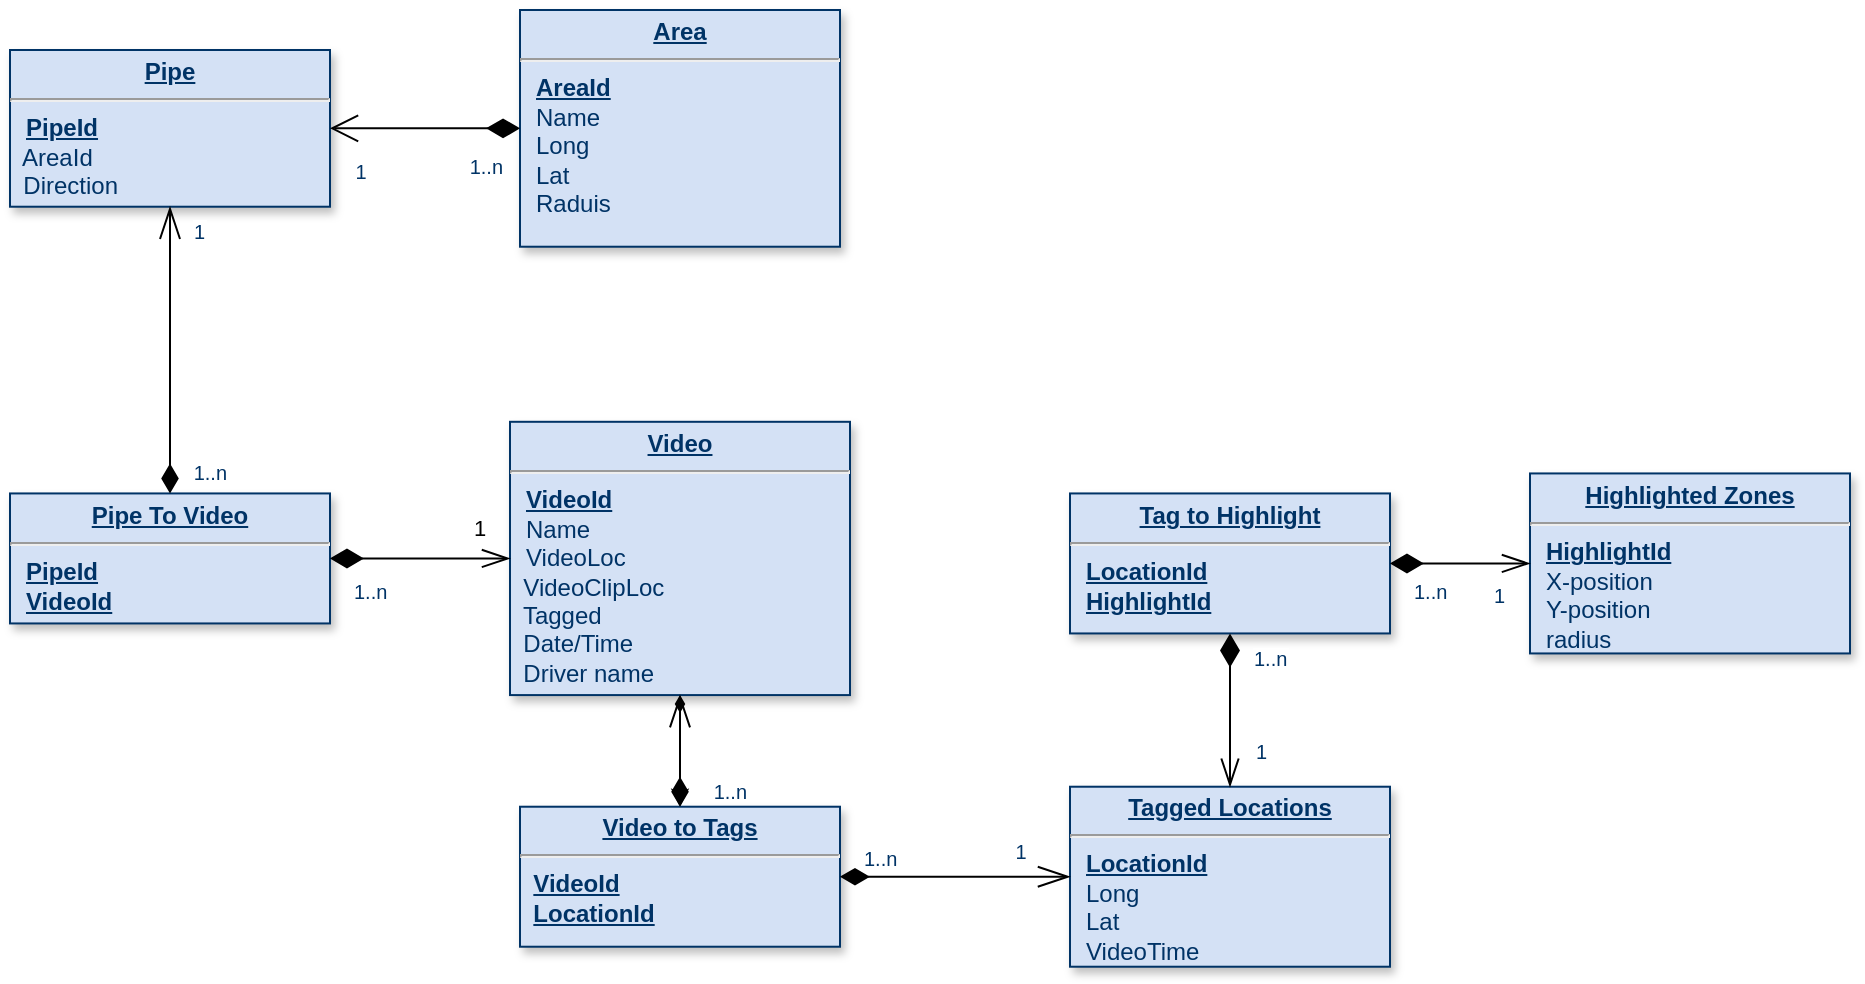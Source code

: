 <mxfile version="13.1.3" type="google"><diagram name="Page-1" id="efa7a0a1-bf9b-a30e-e6df-94a7791c09e9"><mxGraphModel dx="2062" dy="774" grid="1" gridSize="10" guides="1" tooltips="1" connect="1" arrows="1" fold="1" page="1" pageScale="1" pageWidth="826" pageHeight="1169" background="#ffffff" math="0" shadow="0"><root><mxCell id="0"/><mxCell id="1" parent="0"/><mxCell id="gqam26c66_S_XoyKUkc0-114" value="" style="edgeStyle=orthogonalEdgeStyle;rounded=0;orthogonalLoop=1;jettySize=auto;html=1;startArrow=diamondThin;startFill=1;strokeColor=#000000;" parent="1" source="20" target="24" edge="1"><mxGeometry relative="1" as="geometry"><Array as="points"><mxPoint x="335" y="358.36"/><mxPoint x="335" y="358.36"/></Array></mxGeometry></mxCell><mxCell id="20" value="&lt;p style=&quot;margin: 0px ; margin-top: 4px ; text-align: center ; text-decoration: underline&quot;&gt;&lt;strong&gt;Video&lt;/strong&gt;&lt;/p&gt;&lt;hr&gt;&lt;p style=&quot;margin: 0px ; margin-left: 8px&quot;&gt;&lt;u&gt;&lt;b&gt;VideoId&lt;/b&gt;&lt;/u&gt;&lt;br&gt;&lt;/p&gt;&lt;p style=&quot;margin: 0px ; margin-left: 8px&quot;&gt;Name&lt;/p&gt;&lt;p style=&quot;margin: 0px ; margin-left: 8px&quot;&gt;VideoLoc&lt;br&gt;&lt;/p&gt;&lt;div&gt;&amp;nbsp; VideoClipLoc&lt;/div&gt;&lt;div&gt;&amp;nbsp; Tagged&lt;/div&gt;&lt;div&gt;&amp;nbsp; Date/Time&lt;/div&gt;&lt;div&gt;&amp;nbsp; Driver name&lt;/div&gt;" style="verticalAlign=top;align=left;overflow=fill;fontSize=12;fontFamily=Helvetica;html=1;strokeColor=#003366;shadow=1;fillColor=#D4E1F5;fontColor=#003366" parent="1" vertex="1"><mxGeometry x="250" y="205.9" width="170" height="136.64" as="geometry"/></mxCell><mxCell id="21" value="&lt;p style=&quot;margin: 0px ; margin-top: 4px ; text-align: center ; text-decoration: underline&quot;&gt;&lt;strong&gt;Pipe To Video&lt;br&gt;&lt;/strong&gt;&lt;/p&gt;&lt;hr&gt;&lt;p style=&quot;margin: 0px ; margin-left: 8px&quot;&gt;&lt;u&gt;&lt;b&gt;PipeId&lt;br&gt;&lt;/b&gt;&lt;/u&gt;&lt;/p&gt;&lt;p style=&quot;margin: 0px ; margin-left: 8px&quot;&gt;&lt;u&gt;&lt;b&gt;VideoId&lt;/b&gt;&lt;/u&gt;&lt;/p&gt;" style="verticalAlign=top;align=left;overflow=fill;fontSize=12;fontFamily=Helvetica;html=1;strokeColor=#003366;shadow=1;fillColor=#D4E1F5;fontColor=#003366" parent="1" vertex="1"><mxGeometry y="241.72" width="160" height="65" as="geometry"/></mxCell><mxCell id="23" value="&lt;p style=&quot;margin: 0px ; margin-top: 4px ; text-align: center ; text-decoration: underline&quot;&gt;&lt;strong&gt;Area&lt;br&gt;&lt;/strong&gt;&lt;/p&gt;&lt;hr&gt;&lt;p style=&quot;margin: 0px ; margin-left: 8px&quot;&gt;&lt;u&gt;&lt;b&gt;AreaId&lt;/b&gt;&lt;/u&gt;&lt;br&gt;&lt;/p&gt;&lt;p style=&quot;margin: 0px ; margin-left: 8px&quot;&gt;Name&lt;/p&gt;&lt;p style=&quot;margin: 0px ; margin-left: 8px&quot;&gt;Long&lt;/p&gt;&lt;p style=&quot;margin: 0px ; margin-left: 8px&quot;&gt;Lat&lt;/p&gt;&lt;p style=&quot;margin: 0px ; margin-left: 8px&quot;&gt;Raduis&lt;br&gt;&lt;/p&gt;" style="verticalAlign=top;align=left;overflow=fill;fontSize=12;fontFamily=Helvetica;html=1;strokeColor=#003366;shadow=1;fillColor=#D4E1F5;fontColor=#003366" parent="1" vertex="1"><mxGeometry x="255" width="160" height="118.36" as="geometry"/></mxCell><mxCell id="24" value="&lt;p style=&quot;margin: 0px ; margin-top: 4px ; text-align: center ; text-decoration: underline&quot;&gt;&lt;strong&gt;Video to Tags&lt;br&gt;&lt;/strong&gt;&lt;/p&gt;&lt;hr&gt;&lt;div&gt;&amp;nbsp; &lt;u&gt;&lt;b&gt;VideoId&lt;/b&gt;&lt;/u&gt;&lt;/div&gt;&lt;div&gt;&lt;i&gt;&lt;b&gt;&amp;nbsp; &lt;/b&gt;&lt;/i&gt;&lt;u&gt;&lt;b&gt;LocationId&lt;/b&gt;&lt;/u&gt;&lt;br&gt;&lt;/div&gt;" style="verticalAlign=top;align=left;overflow=fill;fontSize=12;fontFamily=Helvetica;html=1;strokeColor=#003366;shadow=1;fillColor=#D4E1F5;fontColor=#003366" parent="1" vertex="1"><mxGeometry x="255" y="398.36" width="160" height="70" as="geometry"/></mxCell><mxCell id="25" value="&lt;p style=&quot;margin: 0px ; margin-top: 4px ; text-align: center ; text-decoration: underline&quot;&gt;&lt;strong&gt;Pipe&lt;br&gt;&lt;/strong&gt;&lt;/p&gt;&lt;hr&gt;&lt;p style=&quot;margin: 0px ; margin-left: 8px&quot;&gt;&lt;b&gt;&lt;u&gt;PipeId&lt;/u&gt;&lt;/b&gt;&lt;br&gt;&lt;/p&gt;&lt;div&gt;&amp;nbsp; AreaId&lt;/div&gt;&lt;div&gt;&amp;nbsp; Direction&lt;br&gt;&lt;/div&gt;" style="verticalAlign=top;align=left;overflow=fill;fontSize=12;fontFamily=Helvetica;html=1;strokeColor=#003366;shadow=1;fillColor=#D4E1F5;fontColor=#003366" parent="1" vertex="1"><mxGeometry y="20" width="160" height="78.36" as="geometry"/></mxCell><mxCell id="28" value="&lt;p style=&quot;margin: 0px ; margin-top: 4px ; text-align: center ; text-decoration: underline&quot;&gt;&lt;strong&gt;Highlighted Zones&lt;br&gt;&lt;/strong&gt;&lt;/p&gt;&lt;hr&gt;&lt;p style=&quot;margin: 0px ; margin-left: 8px&quot;&gt;&lt;u&gt;&lt;b&gt;HighlightId&lt;/b&gt;&lt;/u&gt;&lt;/p&gt;&lt;p style=&quot;margin: 0px ; margin-left: 8px&quot;&gt;X-position&lt;br&gt;&lt;/p&gt;&lt;p style=&quot;margin: 0px ; margin-left: 8px&quot;&gt;Y-position&lt;/p&gt;&lt;p style=&quot;margin: 0px ; margin-left: 8px&quot;&gt;radius&lt;/p&gt;" style="verticalAlign=top;align=left;overflow=fill;fontSize=12;fontFamily=Helvetica;html=1;strokeColor=#003366;shadow=1;fillColor=#D4E1F5;fontColor=#003366" parent="1" vertex="1"><mxGeometry x="760" y="231.72" width="160" height="90" as="geometry"/></mxCell><mxCell id="29" value="&lt;p style=&quot;margin: 4px 0px 0px ; text-align: center&quot;&gt;&lt;u&gt;&lt;strong&gt;Tagged Locations&lt;/strong&gt;&lt;/u&gt;&lt;/p&gt;&lt;hr&gt;&lt;p style=&quot;margin: 0px ; margin-left: 8px&quot;&gt;&lt;u&gt;&lt;b&gt;LocationId&lt;/b&gt;&lt;/u&gt;&lt;br&gt;&lt;/p&gt;&lt;p style=&quot;margin: 0px ; margin-left: 8px&quot;&gt;Long&lt;/p&gt;&lt;p style=&quot;margin: 0px ; margin-left: 8px&quot;&gt;Lat&lt;/p&gt;&lt;p style=&quot;margin: 0px ; margin-left: 8px&quot;&gt;VideoTime&lt;br&gt;&lt;/p&gt;" style="verticalAlign=top;align=left;overflow=fill;fontSize=12;fontFamily=Helvetica;html=1;strokeColor=#003366;shadow=1;fillColor=#D4E1F5;fontColor=#003366" parent="1" vertex="1"><mxGeometry x="530" y="388.36" width="160" height="90" as="geometry"/></mxCell><mxCell id="34" value="&lt;p style=&quot;margin: 0px ; margin-top: 4px ; text-align: center ; text-decoration: underline&quot;&gt;&lt;strong&gt;Tag to Highlight&lt;br&gt;&lt;/strong&gt;&lt;/p&gt;&lt;hr&gt;&lt;p style=&quot;margin: 0px ; margin-left: 8px&quot;&gt;&lt;u&gt;&lt;b&gt;LocationId&lt;br&gt;&lt;/b&gt;&lt;/u&gt;&lt;/p&gt;&lt;p style=&quot;margin: 0px ; margin-left: 8px&quot;&gt;&lt;u&gt;&lt;b&gt;HighlightId&lt;/b&gt;&lt;/u&gt;&lt;/p&gt;" style="verticalAlign=top;align=left;overflow=fill;fontSize=12;fontFamily=Helvetica;html=1;strokeColor=#003366;shadow=1;fillColor=#D4E1F5;fontColor=#003366" parent="1" vertex="1"><mxGeometry x="530" y="241.72" width="160" height="70" as="geometry"/></mxCell><mxCell id="36" value="" style="endArrow=open;endSize=12;startArrow=diamondThin;startSize=14;startFill=1;edgeStyle=orthogonalEdgeStyle;entryX=1;entryY=0.5;entryDx=0;entryDy=0;exitX=0;exitY=0.5;exitDx=0;exitDy=0;" parent="1" source="23" target="25" edge="1"><mxGeometry x="250" y="78.36" as="geometry"><mxPoint x="255" y="59.18" as="sourcePoint"/><mxPoint x="410" y="78.36" as="targetPoint"/></mxGeometry></mxCell><mxCell id="38" value="1" style="resizable=0;align=right;verticalAlign=top;labelBackgroundColor=#ffffff;fontSize=10;strokeColor=#003366;shadow=1;fillColor=#D4E1F5;fontColor=#003366" parent="36" connectable="0" vertex="1"><mxGeometry x="1" relative="1" as="geometry"><mxPoint x="19.86" y="9.18" as="offset"/></mxGeometry></mxCell><mxCell id="72" value="" style="endArrow=openThin;endSize=12;startArrow=diamondThin;startSize=14;startFill=1;edgeStyle=orthogonalEdgeStyle;entryX=0.5;entryY=0;rounded=0;entryDx=0;entryDy=0;exitX=0.5;exitY=1;exitDx=0;exitDy=0;endFill=0;" parent="1" source="34" target="29" edge="1"><mxGeometry x="669.36" y="738.36" as="geometry"><mxPoint x="650" y="518.36" as="sourcePoint"/><mxPoint x="829.36" y="738.36" as="targetPoint"/><Array as="points"><mxPoint x="610" y="328.36"/><mxPoint x="610" y="328.36"/></Array></mxGeometry></mxCell><mxCell id="73" value="1..n" style="resizable=0;align=left;verticalAlign=top;labelBackgroundColor=#ffffff;fontSize=10;strokeColor=#003366;shadow=1;fillColor=#D4E1F5;fontColor=#003366" parent="72" connectable="0" vertex="1"><mxGeometry x="-1" relative="1" as="geometry"><mxPoint x="90" y="-33.36" as="offset"/></mxGeometry></mxCell><mxCell id="74" value="1" style="resizable=0;align=right;verticalAlign=top;labelBackgroundColor=#ffffff;fontSize=10;strokeColor=#003366;shadow=1;fillColor=#D4E1F5;fontColor=#003366" parent="72" connectable="0" vertex="1"><mxGeometry x="1" relative="1" as="geometry"><mxPoint x="20.0" y="-29.93" as="offset"/></mxGeometry></mxCell><mxCell id="87" value="" style="endArrow=diamondThin;endSize=12;startArrow=openThin;startSize=14;startFill=0;edgeStyle=orthogonalEdgeStyle;fillColor=#e51400;strokeColor=#000000;endFill=1;" parent="1" source="20" target="24" edge="1"><mxGeometry x="769.36" y="118.36" as="geometry"><mxPoint x="769.36" y="118.36" as="sourcePoint"/><mxPoint x="929.36" y="118.36" as="targetPoint"/></mxGeometry></mxCell><mxCell id="88" value="1..n" style="resizable=0;align=left;verticalAlign=top;labelBackgroundColor=#ffffff;fontSize=10;strokeColor=#003366;shadow=1;fillColor=#D4E1F5;fontColor=#003366" parent="87" connectable="0" vertex="1"><mxGeometry x="-1" relative="1" as="geometry"><mxPoint x="-165" y="-64.18" as="offset"/></mxGeometry></mxCell><mxCell id="89" value="1..n" style="resizable=0;align=right;verticalAlign=top;labelBackgroundColor=#ffffff;fontSize=10;strokeColor=#003366;shadow=1;fillColor=#D4E1F5;fontColor=#003366" parent="87" connectable="0" vertex="1"><mxGeometry x="1" relative="1" as="geometry"><mxPoint x="35.0" y="-20.18" as="offset"/></mxGeometry></mxCell><mxCell id="90" value="" style="endArrow=diamondThin;endSize=12;startArrow=openThin;startSize=14;startFill=0;edgeStyle=orthogonalEdgeStyle;endFill=1;" parent="1" source="25" target="21" edge="1"><mxGeometry x="580" y="426.72" as="geometry"><mxPoint x="580" y="426.72" as="sourcePoint"/><mxPoint x="740" y="426.72" as="targetPoint"/></mxGeometry></mxCell><mxCell id="91" value="1" style="resizable=0;align=left;verticalAlign=top;labelBackgroundColor=#ffffff;fontSize=10;strokeColor=#003366;shadow=1;fillColor=#D4E1F5;fontColor=#003366" parent="90" connectable="0" vertex="1"><mxGeometry x="-1" relative="1" as="geometry"><mxPoint x="10" as="offset"/></mxGeometry></mxCell><mxCell id="92" value="1..n" style="resizable=0;align=right;verticalAlign=top;labelBackgroundColor=#ffffff;fontSize=10;strokeColor=#003366;shadow=1;fillColor=#D4E1F5;fontColor=#003366" parent="90" connectable="0" vertex="1"><mxGeometry x="1" relative="1" as="geometry"><mxPoint x="30" y="-23.0" as="offset"/></mxGeometry></mxCell><mxCell id="99" value="" style="endArrow=diamondThin;endSize=12;startArrow=openThin;startSize=14;startFill=0;edgeStyle=orthogonalEdgeStyle;endFill=1;entryX=1;entryY=0.5;entryDx=0;entryDy=0;exitX=0;exitY=0.5;exitDx=0;exitDy=0;" parent="1" source="29" target="24" edge="1"><mxGeometry x="624.36" y="218.36" as="geometry"><mxPoint x="535" y="373.36" as="sourcePoint"/><mxPoint x="420" y="373.36" as="targetPoint"/><Array as="points"/></mxGeometry></mxCell><mxCell id="101" value="1" style="resizable=0;align=right;verticalAlign=top;labelBackgroundColor=#ffffff;fontSize=10;strokeColor=#003366;shadow=1;fillColor=#D4E1F5;fontColor=#003366" parent="99" connectable="0" vertex="1"><mxGeometry x="1" relative="1" as="geometry"><mxPoint x="94.86" y="-25.0" as="offset"/></mxGeometry></mxCell><mxCell id="103" value="1" style="endArrow=openThin;endSize=12;startArrow=diamondThin;startSize=14;startFill=1;edgeStyle=orthogonalEdgeStyle;align=left;verticalAlign=bottom;endFill=0;" parent="1" source="21" target="20" edge="1"><mxGeometry x="0.557" y="6" relative="1" as="geometry"><mxPoint x="330" y="428.36" as="sourcePoint"/><mxPoint x="490" y="428.36" as="targetPoint"/><mxPoint as="offset"/></mxGeometry></mxCell><mxCell id="gqam26c66_S_XoyKUkc0-116" value="1" style="resizable=0;align=left;verticalAlign=top;labelBackgroundColor=#ffffff;fontSize=10;strokeColor=#003366;shadow=1;fillColor=#D4E1F5;fontColor=#003366" parent="1" connectable="0" vertex="1"><mxGeometry x="730" y="306.72" as="geometry"><mxPoint x="10" y="-26.16" as="offset"/></mxGeometry></mxCell><mxCell id="gqam26c66_S_XoyKUkc0-117" value="1..n" style="resizable=0;align=left;verticalAlign=top;labelBackgroundColor=#ffffff;fontSize=10;strokeColor=#003366;shadow=1;fillColor=#D4E1F5;fontColor=#003366;direction=west;" parent="1" connectable="0" vertex="1"><mxGeometry x="610" y="338.36" as="geometry"><mxPoint x="10" y="-26.16" as="offset"/></mxGeometry></mxCell><mxCell id="gqam26c66_S_XoyKUkc0-119" value="1..n" style="resizable=0;align=left;verticalAlign=top;labelBackgroundColor=#ffffff;fontSize=10;strokeColor=#003366;shadow=1;fillColor=#D4E1F5;fontColor=#003366;direction=west;" parent="1" connectable="0" vertex="1"><mxGeometry x="415" y="438.36" as="geometry"><mxPoint x="10" y="-26.16" as="offset"/></mxGeometry></mxCell><mxCell id="gqam26c66_S_XoyKUkc0-121" value="" style="endArrow=openThin;endSize=12;startArrow=diamondThin;startSize=14;startFill=1;edgeStyle=orthogonalEdgeStyle;entryX=0;entryY=0.5;rounded=0;entryDx=0;entryDy=0;exitX=1;exitY=0.5;exitDx=0;exitDy=0;endFill=0;" parent="1" source="34" target="28" edge="1"><mxGeometry x="799.36" y="733.36" as="geometry"><mxPoint x="740" y="533.36" as="sourcePoint"/><mxPoint x="740" y="473.36" as="targetPoint"/><Array as="points"/></mxGeometry></mxCell><mxCell id="rtj9qlC94TyI4gUPveDD-103" value="" style="resizable=0;align=left;verticalAlign=top;labelBackgroundColor=#ffffff;fontSize=10;strokeColor=#003366;shadow=1;fillColor=#D4E1F5;fontColor=#003366" connectable="0" vertex="1" parent="1"><mxGeometry x="180" y="288.36" as="geometry"><mxPoint x="-122" y="-207.18" as="offset"/></mxGeometry></mxCell><mxCell id="rtj9qlC94TyI4gUPveDD-104" value="1..n" style="resizable=0;align=right;verticalAlign=top;labelBackgroundColor=#ffffff;fontSize=10;strokeColor=#003366;shadow=1;fillColor=#D4E1F5;fontColor=#003366" connectable="0" vertex="1" parent="1"><mxGeometry x="413" y="130.0" as="geometry"><mxPoint x="-165" y="-64.18" as="offset"/></mxGeometry></mxCell></root></mxGraphModel></diagram></mxfile>
